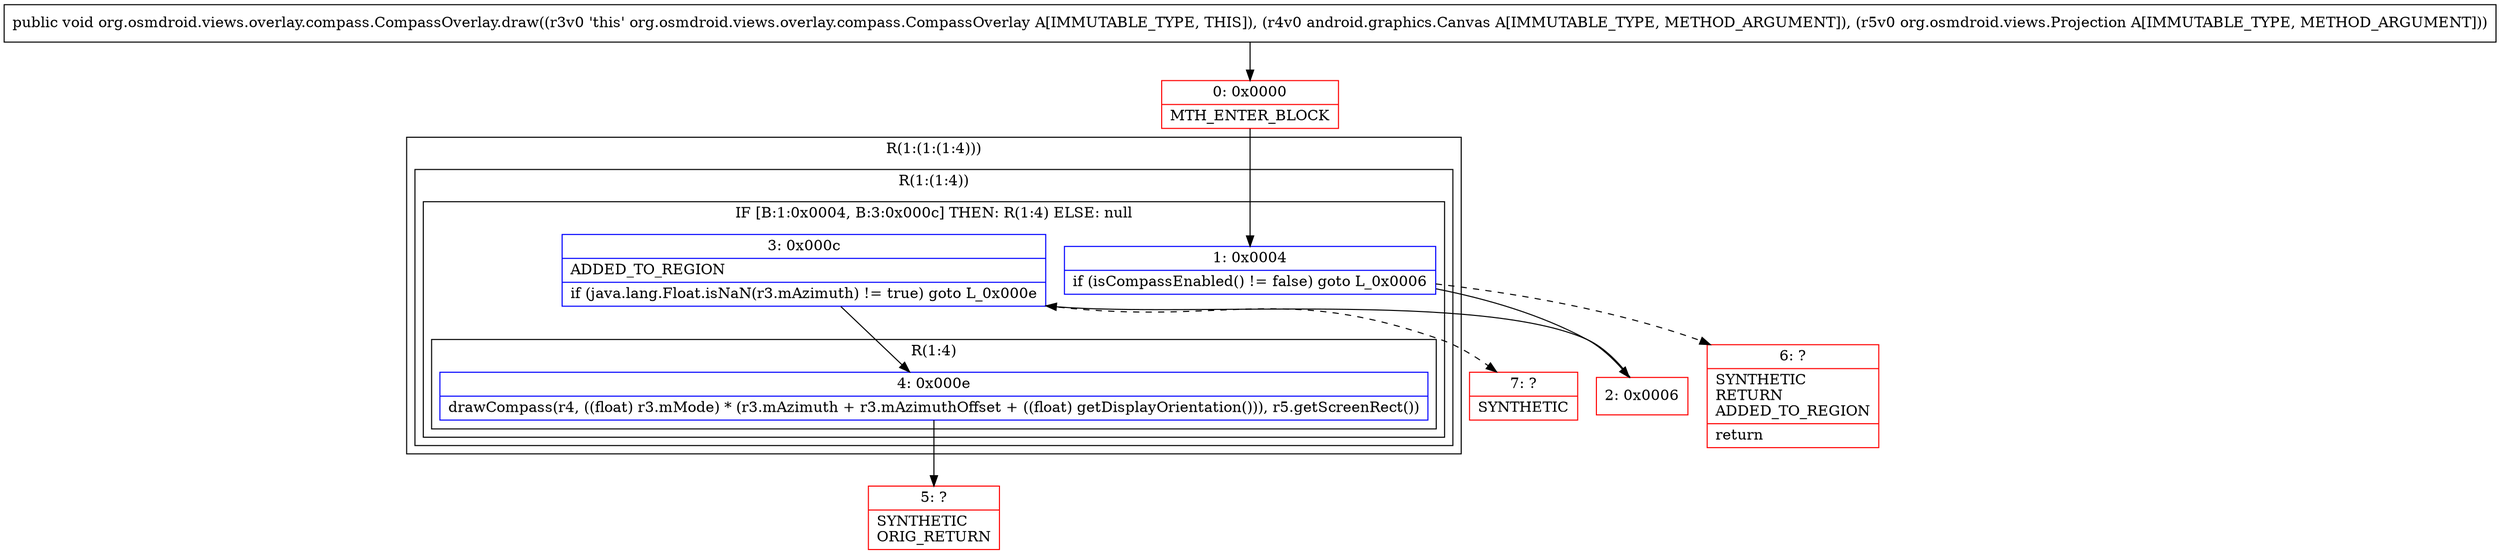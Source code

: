 digraph "CFG fororg.osmdroid.views.overlay.compass.CompassOverlay.draw(Landroid\/graphics\/Canvas;Lorg\/osmdroid\/views\/Projection;)V" {
subgraph cluster_Region_352872638 {
label = "R(1:(1:(1:4)))";
node [shape=record,color=blue];
subgraph cluster_Region_1461058235 {
label = "R(1:(1:4))";
node [shape=record,color=blue];
subgraph cluster_IfRegion_1963719644 {
label = "IF [B:1:0x0004, B:3:0x000c] THEN: R(1:4) ELSE: null";
node [shape=record,color=blue];
Node_1 [shape=record,label="{1\:\ 0x0004|if (isCompassEnabled() != false) goto L_0x0006\l}"];
Node_3 [shape=record,label="{3\:\ 0x000c|ADDED_TO_REGION\l|if (java.lang.Float.isNaN(r3.mAzimuth) != true) goto L_0x000e\l}"];
subgraph cluster_Region_627457845 {
label = "R(1:4)";
node [shape=record,color=blue];
Node_4 [shape=record,label="{4\:\ 0x000e|drawCompass(r4, ((float) r3.mMode) * (r3.mAzimuth + r3.mAzimuthOffset + ((float) getDisplayOrientation())), r5.getScreenRect())\l}"];
}
}
}
}
Node_0 [shape=record,color=red,label="{0\:\ 0x0000|MTH_ENTER_BLOCK\l}"];
Node_2 [shape=record,color=red,label="{2\:\ 0x0006}"];
Node_5 [shape=record,color=red,label="{5\:\ ?|SYNTHETIC\lORIG_RETURN\l}"];
Node_6 [shape=record,color=red,label="{6\:\ ?|SYNTHETIC\lRETURN\lADDED_TO_REGION\l|return\l}"];
Node_7 [shape=record,color=red,label="{7\:\ ?|SYNTHETIC\l}"];
MethodNode[shape=record,label="{public void org.osmdroid.views.overlay.compass.CompassOverlay.draw((r3v0 'this' org.osmdroid.views.overlay.compass.CompassOverlay A[IMMUTABLE_TYPE, THIS]), (r4v0 android.graphics.Canvas A[IMMUTABLE_TYPE, METHOD_ARGUMENT]), (r5v0 org.osmdroid.views.Projection A[IMMUTABLE_TYPE, METHOD_ARGUMENT])) }"];
MethodNode -> Node_0;
Node_1 -> Node_2;
Node_1 -> Node_6[style=dashed];
Node_3 -> Node_4;
Node_3 -> Node_7[style=dashed];
Node_4 -> Node_5;
Node_0 -> Node_1;
Node_2 -> Node_3;
}

